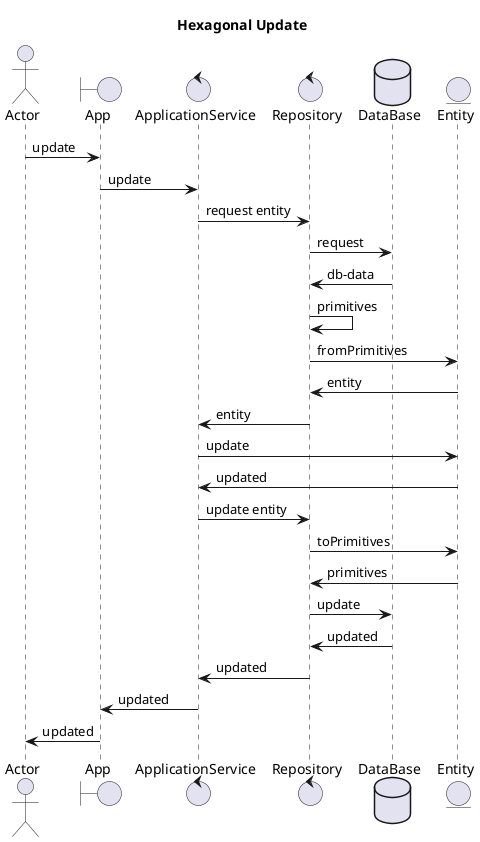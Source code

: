 @startuml HexagonalUpdate
title Hexagonal Update
actor Actor
boundary App
control ApplicationService
control Repository
database DataBase
entity Entity

Actor -> App : update
App -> ApplicationService : update
ApplicationService -> Repository :request entity
Repository -> DataBase : request
DataBase -> Repository : db-data
Repository -> Repository : primitives
Repository -> Entity : fromPrimitives
Entity -> Repository : entity
Repository -> ApplicationService : entity
ApplicationService -> Entity : update
Entity -> ApplicationService : updated

ApplicationService -> Repository :update entity
Repository -> Entity :toPrimitives
Entity -> Repository :primitives
Repository -> DataBase : update
DataBase -> Repository : updated
Repository -> ApplicationService : updated
ApplicationService -> App : updated
App -> Actor : updated
@enduml

@startuml HexagonalGet
title Hexagonal Get
actor Actor
boundary App
control ApplicationService
control Repository
database DataBase
entity Entity

Actor -> App : get
App -> ApplicationService : get
ApplicationService -> Repository :request entity
Repository -> DataBase : request
DataBase -> Repository : db-data
Repository -> Repository : primitives
Repository -> Entity : fromPrimitives
Entity -> Repository : entity
Repository -> ApplicationService : entity
ApplicationService -> ApplicationService : dto
ApplicationService -> App : dto
App -> Actor : dto
@enduml
